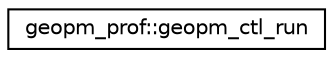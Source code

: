 digraph "Graphical Class Hierarchy"
{
 // LATEX_PDF_SIZE
  edge [fontname="Helvetica",fontsize="10",labelfontname="Helvetica",labelfontsize="10"];
  node [fontname="Helvetica",fontsize="10",shape=record];
  rankdir="LR";
  Node0 [label="geopm_prof::geopm_ctl_run",height=0.2,width=0.4,color="black", fillcolor="white", style="filled",URL="$interfacegeopm__prof_1_1geopm__ctl__run.html",tooltip="Fortran interface to geopm_ctl_run  C function."];
}
